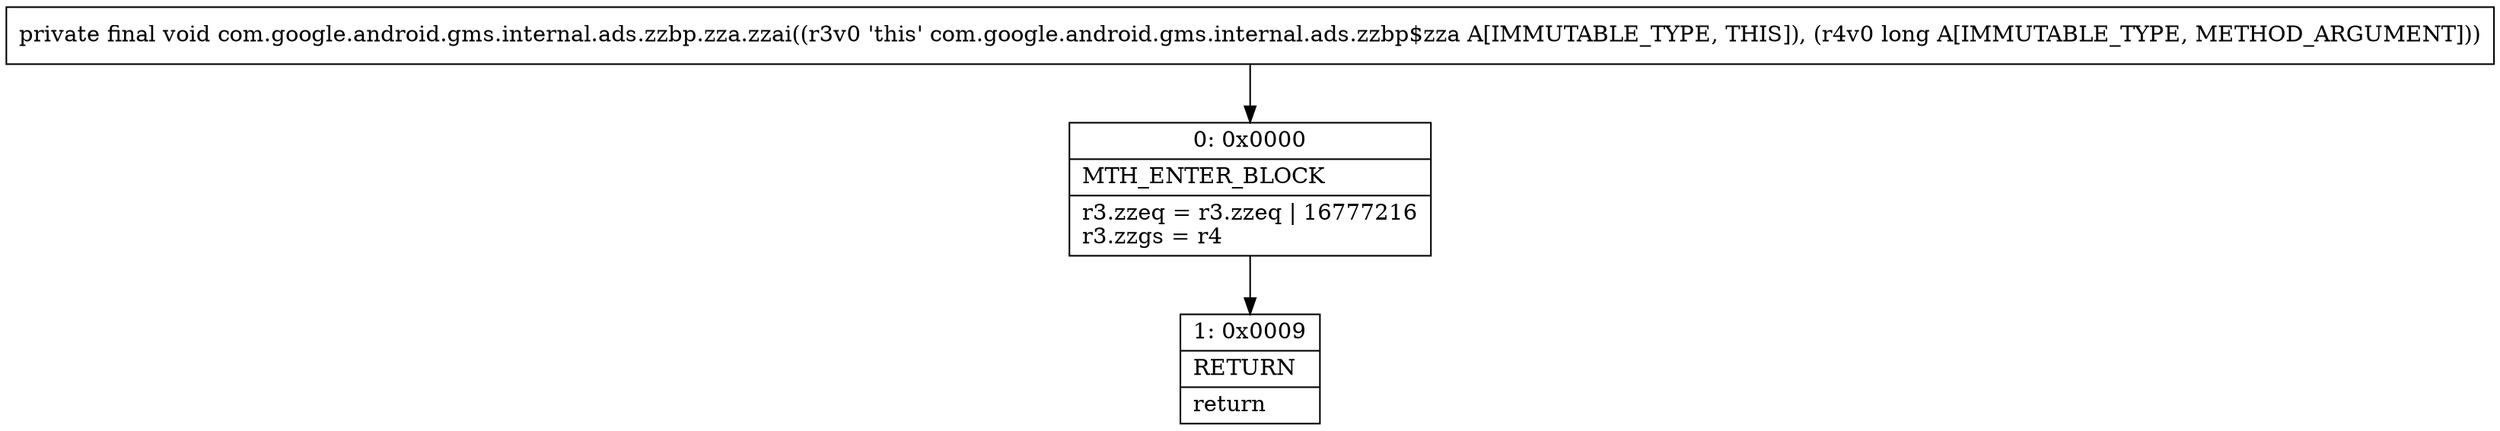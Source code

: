 digraph "CFG forcom.google.android.gms.internal.ads.zzbp.zza.zzai(J)V" {
Node_0 [shape=record,label="{0\:\ 0x0000|MTH_ENTER_BLOCK\l|r3.zzeq = r3.zzeq \| 16777216\lr3.zzgs = r4\l}"];
Node_1 [shape=record,label="{1\:\ 0x0009|RETURN\l|return\l}"];
MethodNode[shape=record,label="{private final void com.google.android.gms.internal.ads.zzbp.zza.zzai((r3v0 'this' com.google.android.gms.internal.ads.zzbp$zza A[IMMUTABLE_TYPE, THIS]), (r4v0 long A[IMMUTABLE_TYPE, METHOD_ARGUMENT])) }"];
MethodNode -> Node_0;
Node_0 -> Node_1;
}

